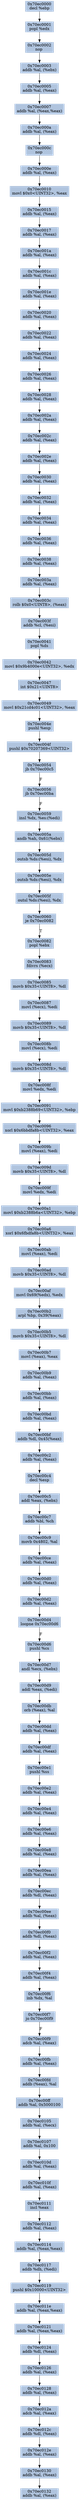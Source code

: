 digraph G {
node[shape=rectangle,style=filled,fillcolor=lightsteelblue,color=lightsteelblue]
bgcolor="transparent"
a0x70ec0000decl_ebp[label="0x70ec0000\ndecl %ebp"];
a0x70ec0001popl_edx[label="0x70ec0001\npopl %edx"];
a0x70ec0002nop_[label="0x70ec0002\nnop "];
a0x70ec0003addb_al_ebx_[label="0x70ec0003\naddb %al, (%ebx)"];
a0x70ec0005addb_al_eax_[label="0x70ec0005\naddb %al, (%eax)"];
a0x70ec0007addb_al_eaxeax_[label="0x70ec0007\naddb %al, (%eax,%eax)"];
a0x70ec000aaddb_al_eax_[label="0x70ec000a\naddb %al, (%eax)"];
a0x70ec000cnop_[label="0x70ec000c\nnop "];
a0x70ec000eaddb_al_eax_[label="0x70ec000e\naddb %al, (%eax)"];
a0x70ec0010movl_0x0UINT32_eax[label="0x70ec0010\nmovl $0x0<UINT32>, %eax"];
a0x70ec0015addb_al_eax_[label="0x70ec0015\naddb %al, (%eax)"];
a0x70ec0017addb_al_eax_[label="0x70ec0017\naddb %al, (%eax)"];
a0x70ec001aaddb_al_eax_[label="0x70ec001a\naddb %al, (%eax)"];
a0x70ec001caddb_al_eax_[label="0x70ec001c\naddb %al, (%eax)"];
a0x70ec001eaddb_al_eax_[label="0x70ec001e\naddb %al, (%eax)"];
a0x70ec0020addb_al_eax_[label="0x70ec0020\naddb %al, (%eax)"];
a0x70ec0022addb_al_eax_[label="0x70ec0022\naddb %al, (%eax)"];
a0x70ec0024addb_al_eax_[label="0x70ec0024\naddb %al, (%eax)"];
a0x70ec0026addb_al_eax_[label="0x70ec0026\naddb %al, (%eax)"];
a0x70ec0028addb_al_eax_[label="0x70ec0028\naddb %al, (%eax)"];
a0x70ec002aaddb_al_eax_[label="0x70ec002a\naddb %al, (%eax)"];
a0x70ec002caddb_al_eax_[label="0x70ec002c\naddb %al, (%eax)"];
a0x70ec002eaddb_al_eax_[label="0x70ec002e\naddb %al, (%eax)"];
a0x70ec0030addb_al_eax_[label="0x70ec0030\naddb %al, (%eax)"];
a0x70ec0032addb_al_eax_[label="0x70ec0032\naddb %al, (%eax)"];
a0x70ec0034addb_al_eax_[label="0x70ec0034\naddb %al, (%eax)"];
a0x70ec0036addb_al_eax_[label="0x70ec0036\naddb %al, (%eax)"];
a0x70ec0038addb_al_eax_[label="0x70ec0038\naddb %al, (%eax)"];
a0x70ec003aaddb_al_eax_[label="0x70ec003a\naddb %al, (%eax)"];
a0x70ec003crolb_0x0UINT8_eax_[label="0x70ec003c\nrolb $0x0<UINT8>, (%eax)"];
a0x70ec003faddb_cl_esi_[label="0x70ec003f\naddb %cl, (%esi)"];
a0x70ec0041popl_ds[label="0x70ec0041\npopl %ds"];
a0x70ec0042movl_0x9b4000eUINT32_edx[label="0x70ec0042\nmovl $0x9b4000e<UINT32>, %edx"];
a0x70ec0047int_0x21UINT8[label="0x70ec0047\nint $0x21<UINT8>"];
a0x70ec0049movl_0x21cd4c01UINT32_eax[label="0x70ec0049\nmovl $0x21cd4c01<UINT32>, %eax"];
a0x70ec004epushl_esp[label="0x70ec004e\npushl %esp"];
a0x70ec004fpushl_0x70207369UINT32[label="0x70ec004f\npushl $0x70207369<UINT32>"];
a0x70ec0054jb_0x70ec00c5[label="0x70ec0054\njb 0x70ec00c5"];
a0x70ec0056jb_0x70ec00ba[label="0x70ec0056\njb 0x70ec00ba"];
a0x70ec0059insl_dx_es_edi_[label="0x70ec0059\ninsl %dx, %es:(%edi)"];
a0x70ec005aandb_ah_0x61ebx_[label="0x70ec005a\nandb %ah, 0x61(%ebx)"];
a0x70ec005doutsb_ds_esi__dx[label="0x70ec005d\noutsb %ds:(%esi), %dx"];
a0x70ec005eoutsb_ds_esi__dx[label="0x70ec005e\noutsb %ds:(%esi), %dx"];
a0x70ec005foutsl_ds_esi__dx[label="0x70ec005f\noutsl %ds:(%esi), %dx"];
a0x70ec0060je_0x70ec0082[label="0x70ec0060\nje 0x70ec0082"];
a0x70ec0082popl_ebx[label="0x70ec0082\npopl %ebx"];
a0x70ec0083fdivrs_ecx_[label="0x70ec0083\nfdivrs (%ecx)"];
a0x70ec0085movb_0x35UINT8_dl[label="0x70ec0085\nmovb $0x35<UINT8>, %dl"];
a0x70ec0087movl_ecx__edi[label="0x70ec0087\nmovl (%ecx), %edi"];
a0x70ec0089movb_0x35UINT8_dl[label="0x70ec0089\nmovb $0x35<UINT8>, %dl"];
a0x70ec008bmovl_ecx__edi[label="0x70ec008b\nmovl (%ecx), %edi"];
a0x70ec008dmovb_0x35UINT8_dl[label="0x70ec008d\nmovb $0x35<UINT8>, %dl"];
a0x70ec008fmovl_edx_edi[label="0x70ec008f\nmovl %edx, %edi"];
a0x70ec0091movl_0xb2388b69UINT32_ebp[label="0x70ec0091\nmovl $0xb2388b69<UINT32>, %ebp"];
a0x70ec0096xorl_0x6bbdfa8bUINT32_eax[label="0x70ec0096\nxorl $0x6bbdfa8b<UINT32>, %eax"];
a0x70ec009bmovl_eax__edi[label="0x70ec009b\nmovl (%eax), %edi"];
a0x70ec009dmovb_0x35UINT8_dl[label="0x70ec009d\nmovb $0x35<UINT8>, %dl"];
a0x70ec009fmovl_edx_edi[label="0x70ec009f\nmovl %edx, %edi"];
a0x70ec00a1movl_0xb2388b6aUINT32_ebp[label="0x70ec00a1\nmovl $0xb2388b6a<UINT32>, %ebp"];
a0x70ec00a6xorl_0x6fbdfa8bUINT32_eax[label="0x70ec00a6\nxorl $0x6fbdfa8b<UINT32>, %eax"];
a0x70ec00abmovl_eax__edi[label="0x70ec00ab\nmovl (%eax), %edi"];
a0x70ec00admovb_0x35UINT8_dl[label="0x70ec00ad\nmovb $0x35<UINT8>, %dl"];
a0x70ec00afmovl_0x69edx__edx[label="0x70ec00af\nmovl 0x69(%edx), %edx"];
a0x70ec00b2arpl_bp_0x39eax_[label="0x70ec00b2\narpl %bp, 0x39(%eax)"];
a0x70ec00b5movb_0x35UINT8_dl[label="0x70ec00b5\nmovb $0x35<UINT8>, %dl"];
a0x70ec00b7movl_eax__eax[label="0x70ec00b7\nmovl (%eax), %eax"];
a0x70ec00b9addb_al_eax_[label="0x70ec00b9\naddb %al, (%eax)"];
a0x70ec00bbaddb_al_eax_[label="0x70ec00bb\naddb %al, (%eax)"];
a0x70ec00bdaddb_al_eax_[label="0x70ec00bd\naddb %al, (%eax)"];
a0x70ec00bfaddb_dl_0x45eax_[label="0x70ec00bf\naddb %dl, 0x45(%eax)"];
a0x70ec00c2addb_al_eax_[label="0x70ec00c2\naddb %al, (%eax)"];
a0x70ec00c4decl_esp[label="0x70ec00c4\ndecl %esp"];
a0x70ec00c5addl_eax_ebx_[label="0x70ec00c5\naddl %eax, (%ebx)"];
a0x70ec00c7addb_bl_ch[label="0x70ec00c7\naddb %bl, %ch"];
a0x70ec00c9movb_0x4802_al[label="0x70ec00c9\nmovb 0x4802, %al"];
a0x70ec00ceaddb_al_eax_[label="0x70ec00ce\naddb %al, (%eax)"];
a0x70ec00d0addb_al_eax_[label="0x70ec00d0\naddb %al, (%eax)"];
a0x70ec00d2addb_al_eax_[label="0x70ec00d2\naddb %al, (%eax)"];
a0x70ec00d4loopne_0x70ec00d6[label="0x70ec00d4\nloopne 0x70ec00d6"];
a0x70ec00d6pushl_cs[label="0x70ec00d6\npushl %cs"];
a0x70ec00d7andl_ecx_ebx_[label="0x70ec00d7\nandl %ecx, (%ebx)"];
a0x70ec00d9addl_eax_edi_[label="0x70ec00d9\naddl %eax, (%edi)"];
a0x70ec00dborb_eax__al[label="0x70ec00db\norb (%eax), %al"];
a0x70ec00ddaddb_al_eax_[label="0x70ec00dd\naddb %al, (%eax)"];
a0x70ec00dfaddb_al_eax_[label="0x70ec00df\naddb %al, (%eax)"];
a0x70ec00e1pushl_ss[label="0x70ec00e1\npushl %ss"];
a0x70ec00e2addb_al_eax_[label="0x70ec00e2\naddb %al, (%eax)"];
a0x70ec00e4addb_al_eax_[label="0x70ec00e4\naddb %al, (%eax)"];
a0x70ec00e6addb_al_eax_[label="0x70ec00e6\naddb %al, (%eax)"];
a0x70ec00e8addb_al_eax_[label="0x70ec00e8\naddb %al, (%eax)"];
a0x70ec00eaaddb_al_eax_[label="0x70ec00ea\naddb %al, (%eax)"];
a0x70ec00ecaddb_dl_eax_[label="0x70ec00ec\naddb %dl, (%eax)"];
a0x70ec00eeaddb_al_eax_[label="0x70ec00ee\naddb %al, (%eax)"];
a0x70ec00f0addb_dl_eax_[label="0x70ec00f0\naddb %dl, (%eax)"];
a0x70ec00f2addb_al_eax_[label="0x70ec00f2\naddb %al, (%eax)"];
a0x70ec00f4addb_al_eax_[label="0x70ec00f4\naddb %al, (%eax)"];
a0x70ec00f6inb_dx_al[label="0x70ec00f6\ninb %dx, %al"];
a0x70ec00f7jo_0x70ec00f9[label="0x70ec00f7\njo 0x70ec00f9"];
a0x70ec00f9adcb_al_eax_[label="0x70ec00f9\nadcb %al, (%eax)"];
a0x70ec00fbaddb_al_eax_[label="0x70ec00fb\naddb %al, (%eax)"];
a0x70ec00fdaddb_eax__al[label="0x70ec00fd\naddb (%eax), %al"];
a0x70ec00ffaddb_al_0x5000100[label="0x70ec00ff\naddb %al, 0x5000100"];
a0x70ec0105addb_al_ecx_[label="0x70ec0105\naddb %al, (%ecx)"];
a0x70ec0107addb_al_0x100[label="0x70ec0107\naddb %al, 0x100"];
a0x70ec010daddb_al_eax_[label="0x70ec010d\naddb %al, (%eax)"];
a0x70ec010faddb_al_eax_[label="0x70ec010f\naddb %al, (%eax)"];
a0x70ec0111incl_eax[label="0x70ec0111\nincl %eax"];
a0x70ec0112addb_al_eax_[label="0x70ec0112\naddb %al, (%eax)"];
a0x70ec0114addb_al_eaxeax_[label="0x70ec0114\naddb %al, (%eax,%eax)"];
a0x70ec0117addb_dh_edi_[label="0x70ec0117\naddb %dh, (%edi)"];
a0x70ec0119pushl_0x10000UINT32[label="0x70ec0119\npushl $0x10000<UINT32>"];
a0x70ec011eaddb_al_eaxeax_[label="0x70ec011e\naddb %al, (%eax,%eax)"];
a0x70ec0121addb_al_eaxeax_[label="0x70ec0121\naddb %al, (%eax,%eax)"];
a0x70ec0124addb_dl_eax_[label="0x70ec0124\naddb %dl, (%eax)"];
a0x70ec0126addb_al_eax_[label="0x70ec0126\naddb %al, (%eax)"];
a0x70ec0128addb_al_eax_[label="0x70ec0128\naddb %al, (%eax)"];
a0x70ec012aadcb_al_eax_[label="0x70ec012a\nadcb %al, (%eax)"];
a0x70ec012caddb_dl_eax_[label="0x70ec012c\naddb %dl, (%eax)"];
a0x70ec012eaddb_al_eax_[label="0x70ec012e\naddb %al, (%eax)"];
a0x70ec0130addb_al_eax_[label="0x70ec0130\naddb %al, (%eax)"];
a0x70ec0132addb_al_eax_[label="0x70ec0132\naddb %al, (%eax)"];
a0x70ec0000decl_ebp -> a0x70ec0001popl_edx [color="#000000"];
a0x70ec0001popl_edx -> a0x70ec0002nop_ [color="#000000"];
a0x70ec0002nop_ -> a0x70ec0003addb_al_ebx_ [color="#000000"];
a0x70ec0003addb_al_ebx_ -> a0x70ec0005addb_al_eax_ [color="#000000"];
a0x70ec0005addb_al_eax_ -> a0x70ec0007addb_al_eaxeax_ [color="#000000"];
a0x70ec0007addb_al_eaxeax_ -> a0x70ec000aaddb_al_eax_ [color="#000000"];
a0x70ec000aaddb_al_eax_ -> a0x70ec000cnop_ [color="#000000"];
a0x70ec000cnop_ -> a0x70ec000eaddb_al_eax_ [color="#000000"];
a0x70ec000eaddb_al_eax_ -> a0x70ec0010movl_0x0UINT32_eax [color="#000000"];
a0x70ec0010movl_0x0UINT32_eax -> a0x70ec0015addb_al_eax_ [color="#000000"];
a0x70ec0015addb_al_eax_ -> a0x70ec0017addb_al_eax_ [color="#000000"];
a0x70ec0017addb_al_eax_ -> a0x70ec001aaddb_al_eax_ [color="#000000"];
a0x70ec001aaddb_al_eax_ -> a0x70ec001caddb_al_eax_ [color="#000000"];
a0x70ec001caddb_al_eax_ -> a0x70ec001eaddb_al_eax_ [color="#000000"];
a0x70ec001eaddb_al_eax_ -> a0x70ec0020addb_al_eax_ [color="#000000"];
a0x70ec0020addb_al_eax_ -> a0x70ec0022addb_al_eax_ [color="#000000"];
a0x70ec0022addb_al_eax_ -> a0x70ec0024addb_al_eax_ [color="#000000"];
a0x70ec0024addb_al_eax_ -> a0x70ec0026addb_al_eax_ [color="#000000"];
a0x70ec0026addb_al_eax_ -> a0x70ec0028addb_al_eax_ [color="#000000"];
a0x70ec0028addb_al_eax_ -> a0x70ec002aaddb_al_eax_ [color="#000000"];
a0x70ec002aaddb_al_eax_ -> a0x70ec002caddb_al_eax_ [color="#000000"];
a0x70ec002caddb_al_eax_ -> a0x70ec002eaddb_al_eax_ [color="#000000"];
a0x70ec002eaddb_al_eax_ -> a0x70ec0030addb_al_eax_ [color="#000000"];
a0x70ec0030addb_al_eax_ -> a0x70ec0032addb_al_eax_ [color="#000000"];
a0x70ec0032addb_al_eax_ -> a0x70ec0034addb_al_eax_ [color="#000000"];
a0x70ec0034addb_al_eax_ -> a0x70ec0036addb_al_eax_ [color="#000000"];
a0x70ec0036addb_al_eax_ -> a0x70ec0038addb_al_eax_ [color="#000000"];
a0x70ec0038addb_al_eax_ -> a0x70ec003aaddb_al_eax_ [color="#000000"];
a0x70ec003aaddb_al_eax_ -> a0x70ec003crolb_0x0UINT8_eax_ [color="#000000"];
a0x70ec003crolb_0x0UINT8_eax_ -> a0x70ec003faddb_cl_esi_ [color="#000000"];
a0x70ec003faddb_cl_esi_ -> a0x70ec0041popl_ds [color="#000000"];
a0x70ec0041popl_ds -> a0x70ec0042movl_0x9b4000eUINT32_edx [color="#000000"];
a0x70ec0042movl_0x9b4000eUINT32_edx -> a0x70ec0047int_0x21UINT8 [color="#000000"];
a0x70ec0047int_0x21UINT8 -> a0x70ec0049movl_0x21cd4c01UINT32_eax [color="#000000"];
a0x70ec0049movl_0x21cd4c01UINT32_eax -> a0x70ec004epushl_esp [color="#000000"];
a0x70ec004epushl_esp -> a0x70ec004fpushl_0x70207369UINT32 [color="#000000"];
a0x70ec004fpushl_0x70207369UINT32 -> a0x70ec0054jb_0x70ec00c5 [color="#000000"];
a0x70ec0054jb_0x70ec00c5 -> a0x70ec0056jb_0x70ec00ba [color="#000000",label="F"];
a0x70ec0056jb_0x70ec00ba -> a0x70ec0059insl_dx_es_edi_ [color="#000000",label="F"];
a0x70ec0059insl_dx_es_edi_ -> a0x70ec005aandb_ah_0x61ebx_ [color="#000000"];
a0x70ec005aandb_ah_0x61ebx_ -> a0x70ec005doutsb_ds_esi__dx [color="#000000"];
a0x70ec005doutsb_ds_esi__dx -> a0x70ec005eoutsb_ds_esi__dx [color="#000000"];
a0x70ec005eoutsb_ds_esi__dx -> a0x70ec005foutsl_ds_esi__dx [color="#000000"];
a0x70ec005foutsl_ds_esi__dx -> a0x70ec0060je_0x70ec0082 [color="#000000"];
a0x70ec0060je_0x70ec0082 -> a0x70ec0082popl_ebx [color="#000000",label="T"];
a0x70ec0082popl_ebx -> a0x70ec0083fdivrs_ecx_ [color="#000000"];
a0x70ec0083fdivrs_ecx_ -> a0x70ec0085movb_0x35UINT8_dl [color="#000000"];
a0x70ec0085movb_0x35UINT8_dl -> a0x70ec0087movl_ecx__edi [color="#000000"];
a0x70ec0087movl_ecx__edi -> a0x70ec0089movb_0x35UINT8_dl [color="#000000"];
a0x70ec0089movb_0x35UINT8_dl -> a0x70ec008bmovl_ecx__edi [color="#000000"];
a0x70ec008bmovl_ecx__edi -> a0x70ec008dmovb_0x35UINT8_dl [color="#000000"];
a0x70ec008dmovb_0x35UINT8_dl -> a0x70ec008fmovl_edx_edi [color="#000000"];
a0x70ec008fmovl_edx_edi -> a0x70ec0091movl_0xb2388b69UINT32_ebp [color="#000000"];
a0x70ec0091movl_0xb2388b69UINT32_ebp -> a0x70ec0096xorl_0x6bbdfa8bUINT32_eax [color="#000000"];
a0x70ec0096xorl_0x6bbdfa8bUINT32_eax -> a0x70ec009bmovl_eax__edi [color="#000000"];
a0x70ec009bmovl_eax__edi -> a0x70ec009dmovb_0x35UINT8_dl [color="#000000"];
a0x70ec009dmovb_0x35UINT8_dl -> a0x70ec009fmovl_edx_edi [color="#000000"];
a0x70ec009fmovl_edx_edi -> a0x70ec00a1movl_0xb2388b6aUINT32_ebp [color="#000000"];
a0x70ec00a1movl_0xb2388b6aUINT32_ebp -> a0x70ec00a6xorl_0x6fbdfa8bUINT32_eax [color="#000000"];
a0x70ec00a6xorl_0x6fbdfa8bUINT32_eax -> a0x70ec00abmovl_eax__edi [color="#000000"];
a0x70ec00abmovl_eax__edi -> a0x70ec00admovb_0x35UINT8_dl [color="#000000"];
a0x70ec00admovb_0x35UINT8_dl -> a0x70ec00afmovl_0x69edx__edx [color="#000000"];
a0x70ec00afmovl_0x69edx__edx -> a0x70ec00b2arpl_bp_0x39eax_ [color="#000000"];
a0x70ec00b2arpl_bp_0x39eax_ -> a0x70ec00b5movb_0x35UINT8_dl [color="#000000"];
a0x70ec00b5movb_0x35UINT8_dl -> a0x70ec00b7movl_eax__eax [color="#000000"];
a0x70ec00b7movl_eax__eax -> a0x70ec00b9addb_al_eax_ [color="#000000"];
a0x70ec00b9addb_al_eax_ -> a0x70ec00bbaddb_al_eax_ [color="#000000"];
a0x70ec00bbaddb_al_eax_ -> a0x70ec00bdaddb_al_eax_ [color="#000000"];
a0x70ec00bdaddb_al_eax_ -> a0x70ec00bfaddb_dl_0x45eax_ [color="#000000"];
a0x70ec00bfaddb_dl_0x45eax_ -> a0x70ec00c2addb_al_eax_ [color="#000000"];
a0x70ec00c2addb_al_eax_ -> a0x70ec00c4decl_esp [color="#000000"];
a0x70ec00c4decl_esp -> a0x70ec00c5addl_eax_ebx_ [color="#000000"];
a0x70ec00c5addl_eax_ebx_ -> a0x70ec00c7addb_bl_ch [color="#000000"];
a0x70ec00c7addb_bl_ch -> a0x70ec00c9movb_0x4802_al [color="#000000"];
a0x70ec00c9movb_0x4802_al -> a0x70ec00ceaddb_al_eax_ [color="#000000"];
a0x70ec00ceaddb_al_eax_ -> a0x70ec00d0addb_al_eax_ [color="#000000"];
a0x70ec00d0addb_al_eax_ -> a0x70ec00d2addb_al_eax_ [color="#000000"];
a0x70ec00d2addb_al_eax_ -> a0x70ec00d4loopne_0x70ec00d6 [color="#000000"];
a0x70ec00d4loopne_0x70ec00d6 -> a0x70ec00d6pushl_cs [color="#000000",label="F"];
a0x70ec00d6pushl_cs -> a0x70ec00d7andl_ecx_ebx_ [color="#000000"];
a0x70ec00d7andl_ecx_ebx_ -> a0x70ec00d9addl_eax_edi_ [color="#000000"];
a0x70ec00d9addl_eax_edi_ -> a0x70ec00dborb_eax__al [color="#000000"];
a0x70ec00dborb_eax__al -> a0x70ec00ddaddb_al_eax_ [color="#000000"];
a0x70ec00ddaddb_al_eax_ -> a0x70ec00dfaddb_al_eax_ [color="#000000"];
a0x70ec00dfaddb_al_eax_ -> a0x70ec00e1pushl_ss [color="#000000"];
a0x70ec00e1pushl_ss -> a0x70ec00e2addb_al_eax_ [color="#000000"];
a0x70ec00e2addb_al_eax_ -> a0x70ec00e4addb_al_eax_ [color="#000000"];
a0x70ec00e4addb_al_eax_ -> a0x70ec00e6addb_al_eax_ [color="#000000"];
a0x70ec00e6addb_al_eax_ -> a0x70ec00e8addb_al_eax_ [color="#000000"];
a0x70ec00e8addb_al_eax_ -> a0x70ec00eaaddb_al_eax_ [color="#000000"];
a0x70ec00eaaddb_al_eax_ -> a0x70ec00ecaddb_dl_eax_ [color="#000000"];
a0x70ec00ecaddb_dl_eax_ -> a0x70ec00eeaddb_al_eax_ [color="#000000"];
a0x70ec00eeaddb_al_eax_ -> a0x70ec00f0addb_dl_eax_ [color="#000000"];
a0x70ec00f0addb_dl_eax_ -> a0x70ec00f2addb_al_eax_ [color="#000000"];
a0x70ec00f2addb_al_eax_ -> a0x70ec00f4addb_al_eax_ [color="#000000"];
a0x70ec00f4addb_al_eax_ -> a0x70ec00f6inb_dx_al [color="#000000"];
a0x70ec00f6inb_dx_al -> a0x70ec00f7jo_0x70ec00f9 [color="#000000"];
a0x70ec00f7jo_0x70ec00f9 -> a0x70ec00f9adcb_al_eax_ [color="#000000",label="F"];
a0x70ec00f9adcb_al_eax_ -> a0x70ec00fbaddb_al_eax_ [color="#000000"];
a0x70ec00fbaddb_al_eax_ -> a0x70ec00fdaddb_eax__al [color="#000000"];
a0x70ec00fdaddb_eax__al -> a0x70ec00ffaddb_al_0x5000100 [color="#000000"];
a0x70ec00ffaddb_al_0x5000100 -> a0x70ec0105addb_al_ecx_ [color="#000000"];
a0x70ec0105addb_al_ecx_ -> a0x70ec0107addb_al_0x100 [color="#000000"];
a0x70ec0107addb_al_0x100 -> a0x70ec010daddb_al_eax_ [color="#000000"];
a0x70ec010daddb_al_eax_ -> a0x70ec010faddb_al_eax_ [color="#000000"];
a0x70ec010faddb_al_eax_ -> a0x70ec0111incl_eax [color="#000000"];
a0x70ec0111incl_eax -> a0x70ec0112addb_al_eax_ [color="#000000"];
a0x70ec0112addb_al_eax_ -> a0x70ec0114addb_al_eaxeax_ [color="#000000"];
a0x70ec0114addb_al_eaxeax_ -> a0x70ec0117addb_dh_edi_ [color="#000000"];
a0x70ec0117addb_dh_edi_ -> a0x70ec0119pushl_0x10000UINT32 [color="#000000"];
a0x70ec0119pushl_0x10000UINT32 -> a0x70ec011eaddb_al_eaxeax_ [color="#000000"];
a0x70ec011eaddb_al_eaxeax_ -> a0x70ec0121addb_al_eaxeax_ [color="#000000"];
a0x70ec0121addb_al_eaxeax_ -> a0x70ec0124addb_dl_eax_ [color="#000000"];
a0x70ec0124addb_dl_eax_ -> a0x70ec0126addb_al_eax_ [color="#000000"];
a0x70ec0126addb_al_eax_ -> a0x70ec0128addb_al_eax_ [color="#000000"];
a0x70ec0128addb_al_eax_ -> a0x70ec012aadcb_al_eax_ [color="#000000"];
a0x70ec012aadcb_al_eax_ -> a0x70ec012caddb_dl_eax_ [color="#000000"];
a0x70ec012caddb_dl_eax_ -> a0x70ec012eaddb_al_eax_ [color="#000000"];
a0x70ec012eaddb_al_eax_ -> a0x70ec0130addb_al_eax_ [color="#000000"];
a0x70ec0130addb_al_eax_ -> a0x70ec0132addb_al_eax_ [color="#000000"];
}
